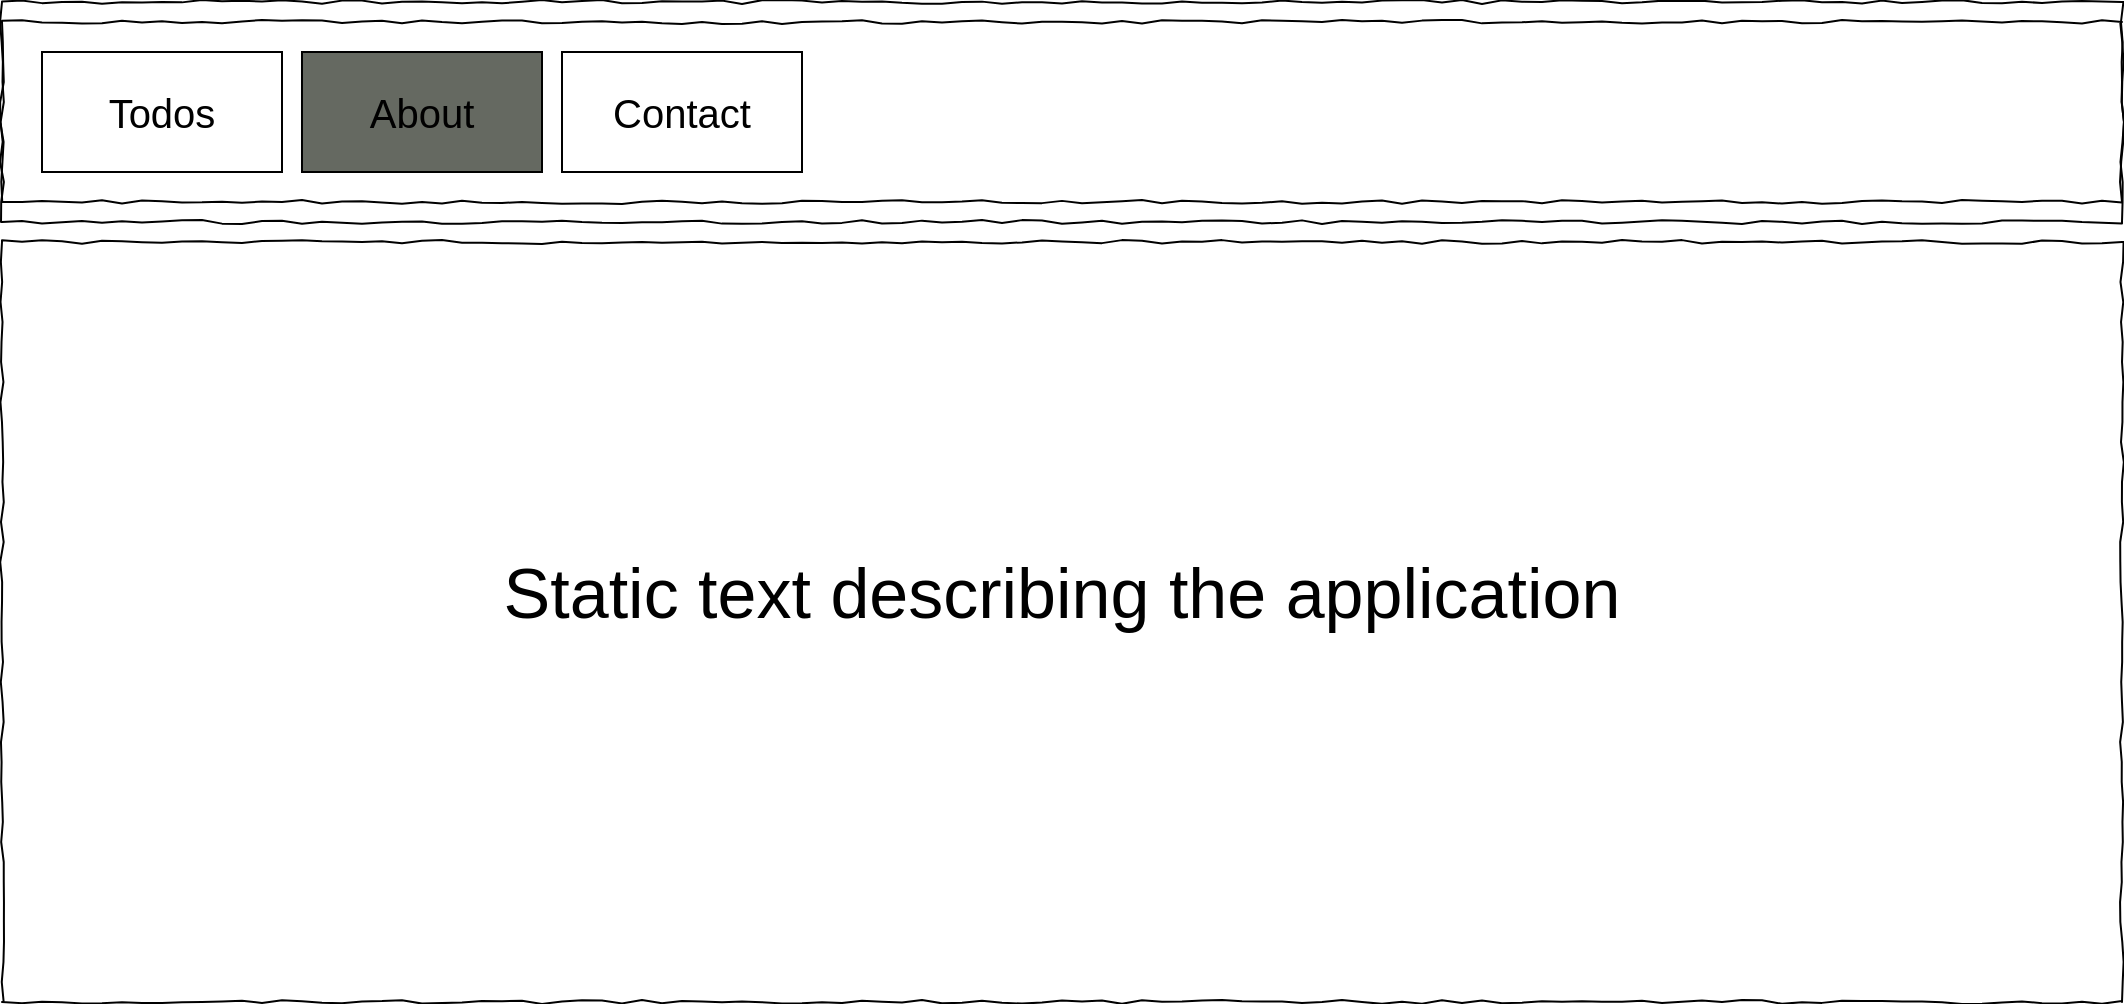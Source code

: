 <mxfile version="24.7.17">
  <diagram name="Page-1" id="03018318-947c-dd8e-b7a3-06fadd420f32">
    <mxGraphModel dx="1114" dy="808" grid="1" gridSize="10" guides="1" tooltips="1" connect="1" arrows="1" fold="1" page="1" pageScale="1" pageWidth="1100" pageHeight="850" background="none" math="0" shadow="0">
      <root>
        <mxCell id="0" />
        <mxCell id="1" parent="0" />
        <mxCell id="677b7b8949515195-1" value="" style="whiteSpace=wrap;html=1;rounded=0;shadow=0;labelBackgroundColor=none;strokeColor=#000000;strokeWidth=1;fillColor=none;fontFamily=Verdana;fontSize=12;fontColor=#000000;align=center;comic=1;" parent="1" vertex="1">
          <mxGeometry x="20" y="20" width="1060" height="110" as="geometry" />
        </mxCell>
        <mxCell id="677b7b8949515195-15" value="" style="whiteSpace=wrap;html=1;rounded=0;shadow=0;labelBackgroundColor=none;strokeWidth=1;fillColor=none;fontFamily=Verdana;fontSize=12;align=center;verticalAlign=top;spacing=10;comic=1;" parent="1" vertex="1">
          <mxGeometry x="20" y="30" width="1060" height="90" as="geometry" />
        </mxCell>
        <mxCell id="UcfG1bk-lB95s_kAaNYg-2" value="&lt;font style=&quot;font-size: 20px;&quot;&gt;Todos&lt;/font&gt;" style="rounded=0;whiteSpace=wrap;html=1;" parent="1" vertex="1">
          <mxGeometry x="40" y="45" width="120" height="60" as="geometry" />
        </mxCell>
        <mxCell id="UcfG1bk-lB95s_kAaNYg-3" value="&lt;font style=&quot;font-size: 20px;&quot;&gt;About&lt;/font&gt;" style="rounded=0;whiteSpace=wrap;html=1;fillColor=#656961;" parent="1" vertex="1">
          <mxGeometry x="170" y="45" width="120" height="60" as="geometry" />
        </mxCell>
        <mxCell id="UcfG1bk-lB95s_kAaNYg-4" value="&lt;font style=&quot;font-size: 20px;&quot;&gt;Contact&lt;/font&gt;" style="rounded=0;whiteSpace=wrap;html=1;" parent="1" vertex="1">
          <mxGeometry x="300" y="45" width="120" height="60" as="geometry" />
        </mxCell>
        <mxCell id="KKmDVi7VvZ1krputqfa5-1" value="" style="whiteSpace=wrap;html=1;rounded=0;shadow=0;labelBackgroundColor=none;strokeWidth=1;fillColor=none;fontFamily=Verdana;fontSize=12;align=center;verticalAlign=top;spacing=10;comic=1;" vertex="1" parent="1">
          <mxGeometry x="20" y="140" width="1060" height="380" as="geometry" />
        </mxCell>
        <mxCell id="KKmDVi7VvZ1krputqfa5-5" value="Static text describing the application" style="text;html=1;align=center;verticalAlign=middle;whiteSpace=wrap;rounded=0;fontSize=35;" vertex="1" parent="1">
          <mxGeometry x="180" y="300" width="740" height="30" as="geometry" />
        </mxCell>
      </root>
    </mxGraphModel>
  </diagram>
</mxfile>
